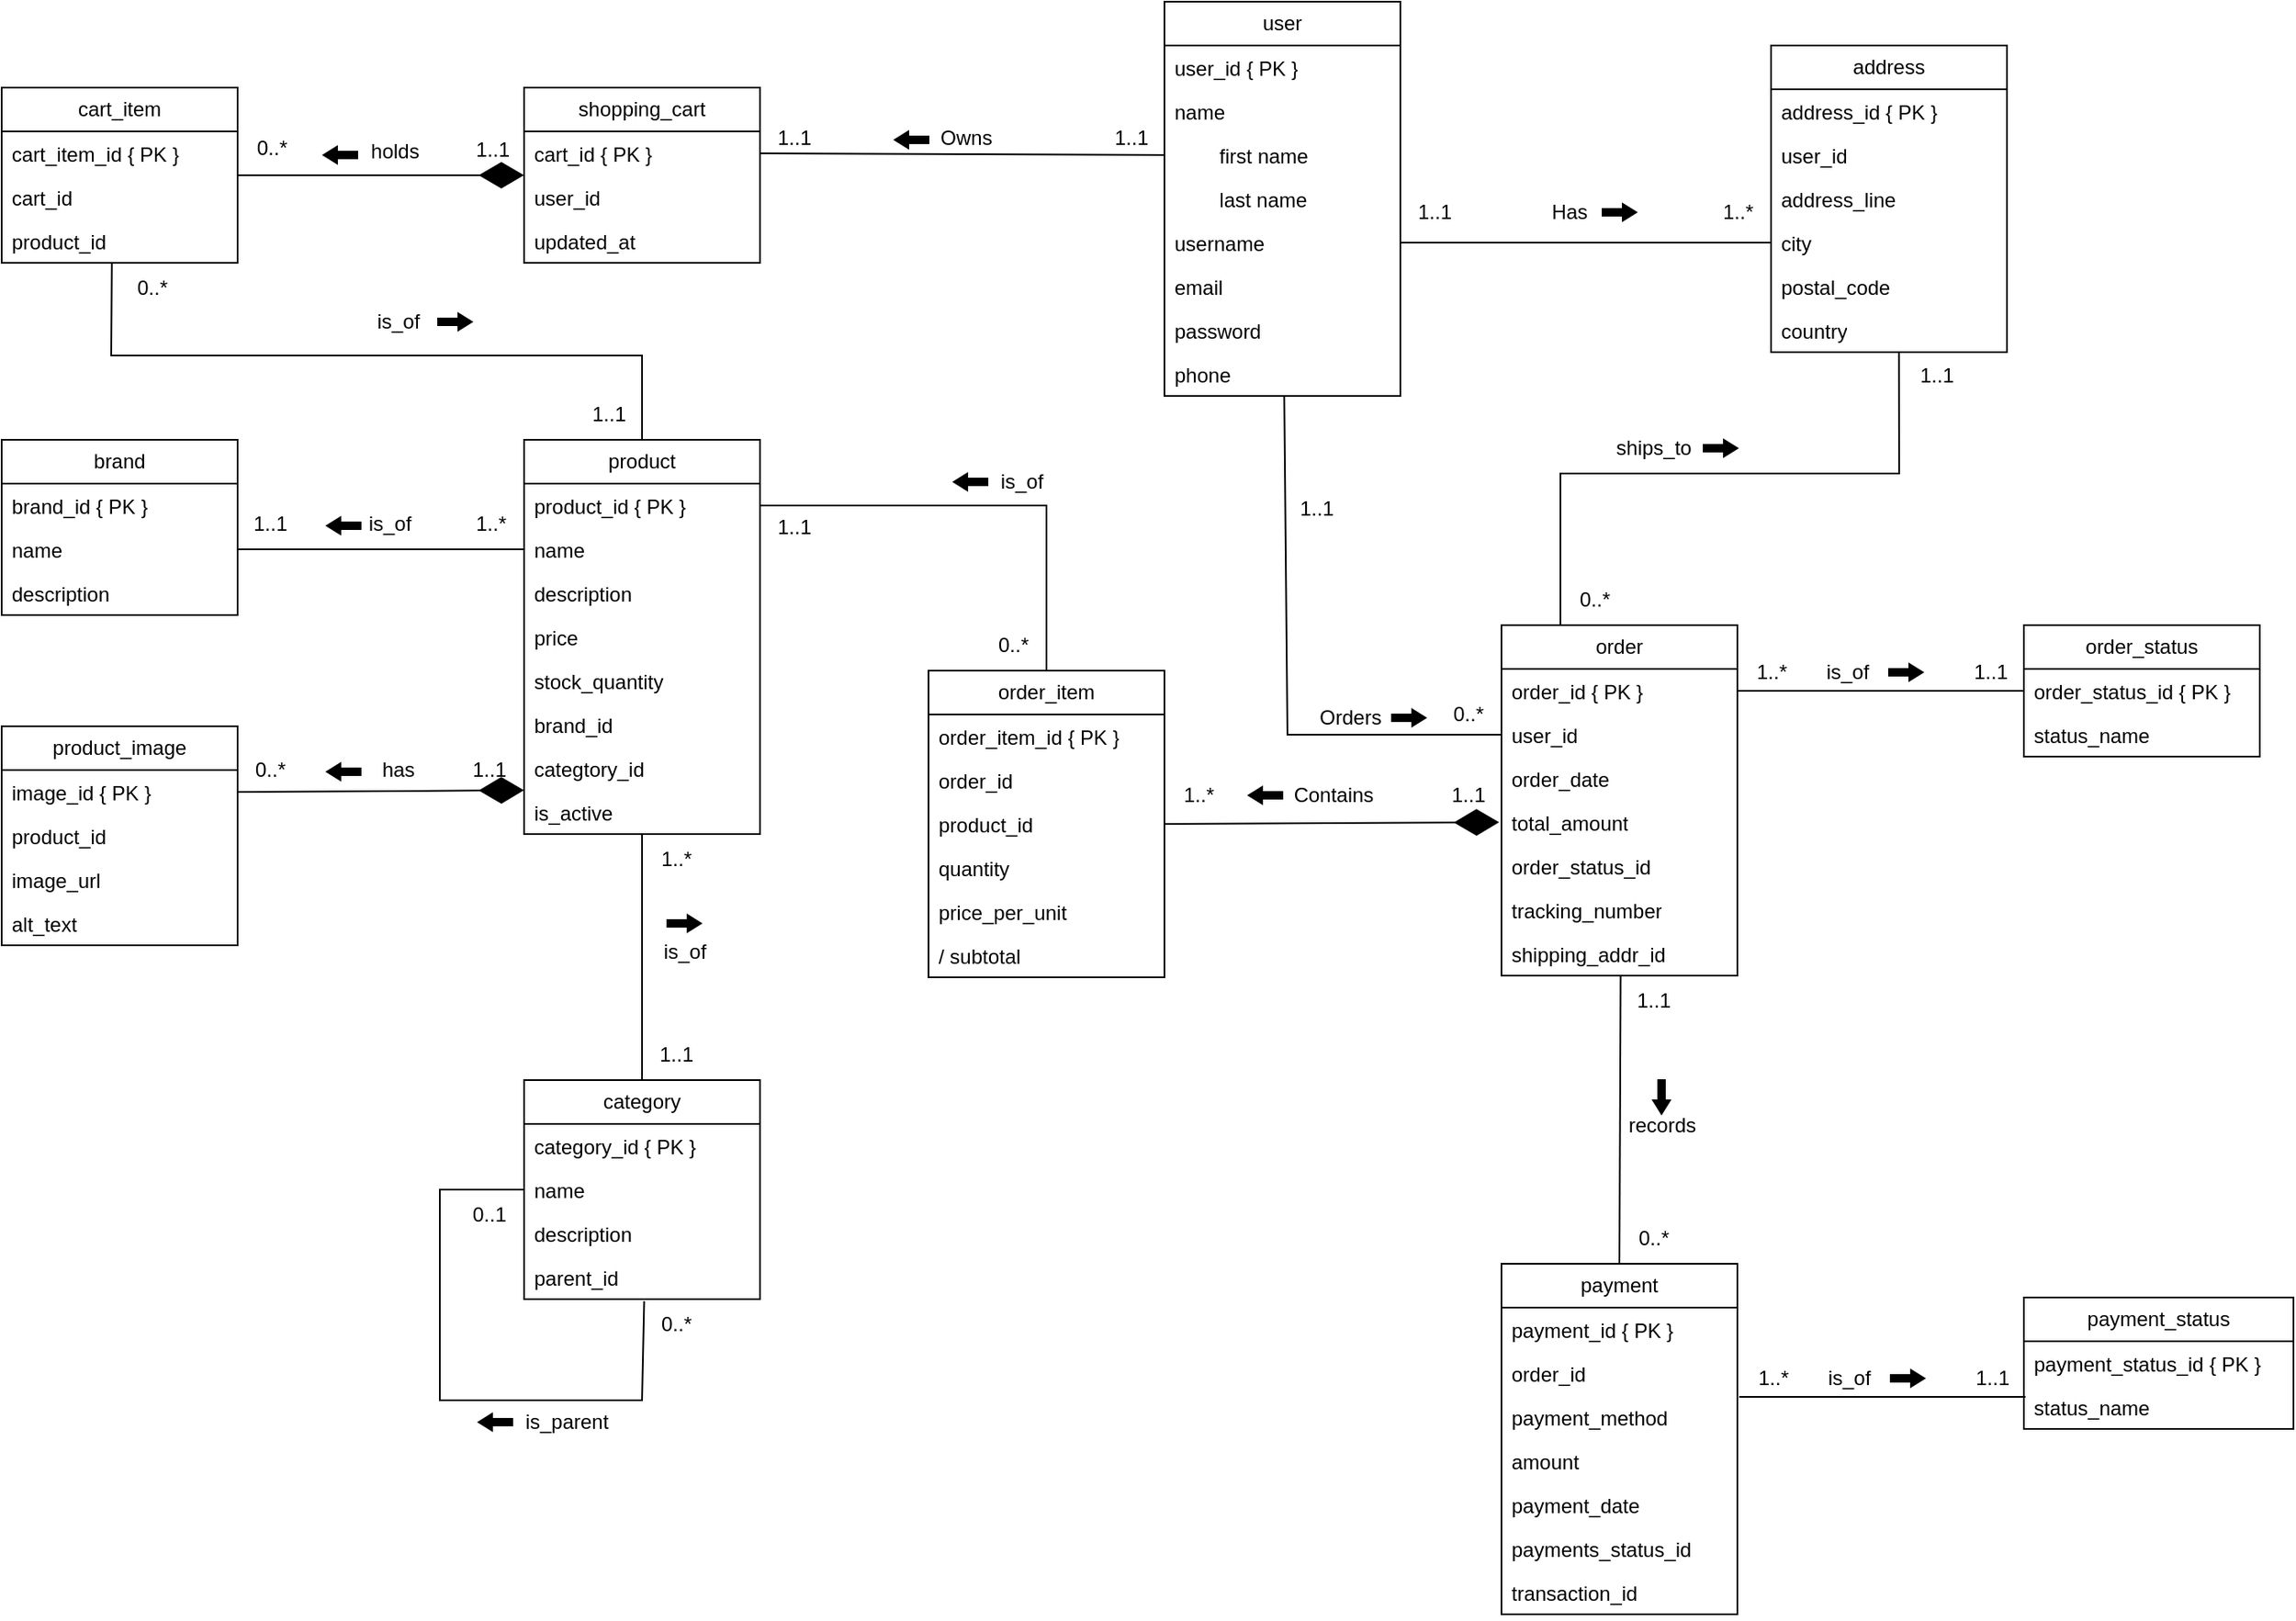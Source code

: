 <mxfile version="26.2.14">
  <diagram name="Page-1" id="95embAu65B8JQ14LLNW8">
    <mxGraphModel dx="2593" dy="1351" grid="1" gridSize="10" guides="1" tooltips="1" connect="1" arrows="1" fold="1" page="1" pageScale="1" pageWidth="827" pageHeight="1169" background="none" math="0" shadow="0">
      <root>
        <mxCell id="0" />
        <mxCell id="1" parent="0" />
        <mxCell id="lpnY_BUWa9tR8jS-6ncE-18" value="product" style="swimlane;fontStyle=0;childLayout=stackLayout;horizontal=1;startSize=26;fillColor=none;horizontalStack=0;resizeParent=1;resizeParentMax=0;resizeLast=0;collapsible=1;marginBottom=0;whiteSpace=wrap;html=1;" parent="1" vertex="1">
          <mxGeometry x="610" y="350" width="140" height="234" as="geometry" />
        </mxCell>
        <mxCell id="lpnY_BUWa9tR8jS-6ncE-19" value="product_id { PK }" style="text;strokeColor=none;fillColor=none;align=left;verticalAlign=top;spacingLeft=4;spacingRight=4;overflow=hidden;rotatable=0;points=[[0,0.5],[1,0.5]];portConstraint=eastwest;whiteSpace=wrap;html=1;" parent="lpnY_BUWa9tR8jS-6ncE-18" vertex="1">
          <mxGeometry y="26" width="140" height="26" as="geometry" />
        </mxCell>
        <mxCell id="lpnY_BUWa9tR8jS-6ncE-20" value="name" style="text;strokeColor=none;fillColor=none;align=left;verticalAlign=top;spacingLeft=4;spacingRight=4;overflow=hidden;rotatable=0;points=[[0,0.5],[1,0.5]];portConstraint=eastwest;whiteSpace=wrap;html=1;" parent="lpnY_BUWa9tR8jS-6ncE-18" vertex="1">
          <mxGeometry y="52" width="140" height="26" as="geometry" />
        </mxCell>
        <mxCell id="lpnY_BUWa9tR8jS-6ncE-21" value="description" style="text;strokeColor=none;fillColor=none;align=left;verticalAlign=top;spacingLeft=4;spacingRight=4;overflow=hidden;rotatable=0;points=[[0,0.5],[1,0.5]];portConstraint=eastwest;whiteSpace=wrap;html=1;" parent="lpnY_BUWa9tR8jS-6ncE-18" vertex="1">
          <mxGeometry y="78" width="140" height="26" as="geometry" />
        </mxCell>
        <mxCell id="lpnY_BUWa9tR8jS-6ncE-22" value="price" style="text;strokeColor=none;fillColor=none;align=left;verticalAlign=top;spacingLeft=4;spacingRight=4;overflow=hidden;rotatable=0;points=[[0,0.5],[1,0.5]];portConstraint=eastwest;whiteSpace=wrap;html=1;" parent="lpnY_BUWa9tR8jS-6ncE-18" vertex="1">
          <mxGeometry y="104" width="140" height="26" as="geometry" />
        </mxCell>
        <mxCell id="lpnY_BUWa9tR8jS-6ncE-23" value="stock_quantity" style="text;strokeColor=none;fillColor=none;align=left;verticalAlign=top;spacingLeft=4;spacingRight=4;overflow=hidden;rotatable=0;points=[[0,0.5],[1,0.5]];portConstraint=eastwest;whiteSpace=wrap;html=1;" parent="lpnY_BUWa9tR8jS-6ncE-18" vertex="1">
          <mxGeometry y="130" width="140" height="26" as="geometry" />
        </mxCell>
        <mxCell id="lpnY_BUWa9tR8jS-6ncE-24" value="brand_id" style="text;strokeColor=none;fillColor=none;align=left;verticalAlign=top;spacingLeft=4;spacingRight=4;overflow=hidden;rotatable=0;points=[[0,0.5],[1,0.5]];portConstraint=eastwest;whiteSpace=wrap;html=1;" parent="lpnY_BUWa9tR8jS-6ncE-18" vertex="1">
          <mxGeometry y="156" width="140" height="26" as="geometry" />
        </mxCell>
        <mxCell id="lpnY_BUWa9tR8jS-6ncE-25" value="categtory_id" style="text;strokeColor=none;fillColor=none;align=left;verticalAlign=top;spacingLeft=4;spacingRight=4;overflow=hidden;rotatable=0;points=[[0,0.5],[1,0.5]];portConstraint=eastwest;whiteSpace=wrap;html=1;" parent="lpnY_BUWa9tR8jS-6ncE-18" vertex="1">
          <mxGeometry y="182" width="140" height="26" as="geometry" />
        </mxCell>
        <mxCell id="lpnY_BUWa9tR8jS-6ncE-65" value="is_active" style="text;strokeColor=none;fillColor=none;align=left;verticalAlign=top;spacingLeft=4;spacingRight=4;overflow=hidden;rotatable=0;points=[[0,0.5],[1,0.5]];portConstraint=eastwest;whiteSpace=wrap;html=1;" parent="lpnY_BUWa9tR8jS-6ncE-18" vertex="1">
          <mxGeometry y="208" width="140" height="26" as="geometry" />
        </mxCell>
        <mxCell id="lpnY_BUWa9tR8jS-6ncE-26" value="category" style="swimlane;fontStyle=0;childLayout=stackLayout;horizontal=1;startSize=26;fillColor=none;horizontalStack=0;resizeParent=1;resizeParentMax=0;resizeLast=0;collapsible=1;marginBottom=0;whiteSpace=wrap;html=1;" parent="1" vertex="1">
          <mxGeometry x="610" y="730" width="140" height="130" as="geometry" />
        </mxCell>
        <mxCell id="lpnY_BUWa9tR8jS-6ncE-27" value="category_id { PK }" style="text;strokeColor=none;fillColor=none;align=left;verticalAlign=top;spacingLeft=4;spacingRight=4;overflow=hidden;rotatable=0;points=[[0,0.5],[1,0.5]];portConstraint=eastwest;whiteSpace=wrap;html=1;" parent="lpnY_BUWa9tR8jS-6ncE-26" vertex="1">
          <mxGeometry y="26" width="140" height="26" as="geometry" />
        </mxCell>
        <mxCell id="lpnY_BUWa9tR8jS-6ncE-28" value="name" style="text;strokeColor=none;fillColor=none;align=left;verticalAlign=top;spacingLeft=4;spacingRight=4;overflow=hidden;rotatable=0;points=[[0,0.5],[1,0.5]];portConstraint=eastwest;whiteSpace=wrap;html=1;" parent="lpnY_BUWa9tR8jS-6ncE-26" vertex="1">
          <mxGeometry y="52" width="140" height="26" as="geometry" />
        </mxCell>
        <mxCell id="lpnY_BUWa9tR8jS-6ncE-29" value="description" style="text;strokeColor=none;fillColor=none;align=left;verticalAlign=top;spacingLeft=4;spacingRight=4;overflow=hidden;rotatable=0;points=[[0,0.5],[1,0.5]];portConstraint=eastwest;whiteSpace=wrap;html=1;" parent="lpnY_BUWa9tR8jS-6ncE-26" vertex="1">
          <mxGeometry y="78" width="140" height="26" as="geometry" />
        </mxCell>
        <mxCell id="lpnY_BUWa9tR8jS-6ncE-85" value="parent_id" style="text;strokeColor=none;fillColor=none;align=left;verticalAlign=top;spacingLeft=4;spacingRight=4;overflow=hidden;rotatable=0;points=[[0,0.5],[1,0.5]];portConstraint=eastwest;whiteSpace=wrap;html=1;" parent="lpnY_BUWa9tR8jS-6ncE-26" vertex="1">
          <mxGeometry y="104" width="140" height="26" as="geometry" />
        </mxCell>
        <mxCell id="lpnY_BUWa9tR8jS-6ncE-157" value="" style="endArrow=none;html=1;rounded=0;exitX=0.509;exitY=1.046;exitDx=0;exitDy=0;exitPerimeter=0;entryX=0;entryY=0.5;entryDx=0;entryDy=0;" parent="lpnY_BUWa9tR8jS-6ncE-26" source="lpnY_BUWa9tR8jS-6ncE-85" target="lpnY_BUWa9tR8jS-6ncE-28" edge="1">
          <mxGeometry width="50" height="50" relative="1" as="geometry">
            <mxPoint x="70" y="150" as="sourcePoint" />
            <mxPoint x="50" y="210" as="targetPoint" />
            <Array as="points">
              <mxPoint x="70" y="190" />
              <mxPoint x="-50" y="190" />
              <mxPoint x="-50" y="65" />
            </Array>
          </mxGeometry>
        </mxCell>
        <mxCell id="lpnY_BUWa9tR8jS-6ncE-30" value="brand" style="swimlane;fontStyle=0;childLayout=stackLayout;horizontal=1;startSize=26;fillColor=none;horizontalStack=0;resizeParent=1;resizeParentMax=0;resizeLast=0;collapsible=1;marginBottom=0;whiteSpace=wrap;html=1;" parent="1" vertex="1">
          <mxGeometry x="300" y="350" width="140" height="104" as="geometry" />
        </mxCell>
        <mxCell id="lpnY_BUWa9tR8jS-6ncE-31" value="brand_id { PK }" style="text;strokeColor=none;fillColor=none;align=left;verticalAlign=top;spacingLeft=4;spacingRight=4;overflow=hidden;rotatable=0;points=[[0,0.5],[1,0.5]];portConstraint=eastwest;whiteSpace=wrap;html=1;" parent="lpnY_BUWa9tR8jS-6ncE-30" vertex="1">
          <mxGeometry y="26" width="140" height="26" as="geometry" />
        </mxCell>
        <mxCell id="lpnY_BUWa9tR8jS-6ncE-32" value="name" style="text;strokeColor=none;fillColor=none;align=left;verticalAlign=top;spacingLeft=4;spacingRight=4;overflow=hidden;rotatable=0;points=[[0,0.5],[1,0.5]];portConstraint=eastwest;whiteSpace=wrap;html=1;" parent="lpnY_BUWa9tR8jS-6ncE-30" vertex="1">
          <mxGeometry y="52" width="140" height="26" as="geometry" />
        </mxCell>
        <mxCell id="lpnY_BUWa9tR8jS-6ncE-33" value="description" style="text;strokeColor=none;fillColor=none;align=left;verticalAlign=top;spacingLeft=4;spacingRight=4;overflow=hidden;rotatable=0;points=[[0,0.5],[1,0.5]];portConstraint=eastwest;whiteSpace=wrap;html=1;" parent="lpnY_BUWa9tR8jS-6ncE-30" vertex="1">
          <mxGeometry y="78" width="140" height="26" as="geometry" />
        </mxCell>
        <mxCell id="lpnY_BUWa9tR8jS-6ncE-35" value="user" style="swimlane;fontStyle=0;childLayout=stackLayout;horizontal=1;startSize=26;fillColor=none;horizontalStack=0;resizeParent=1;resizeParentMax=0;resizeLast=0;collapsible=1;marginBottom=0;whiteSpace=wrap;html=1;" parent="1" vertex="1">
          <mxGeometry x="990" y="90" width="140" height="234" as="geometry" />
        </mxCell>
        <mxCell id="lpnY_BUWa9tR8jS-6ncE-36" value="user_id { PK }" style="text;strokeColor=none;fillColor=none;align=left;verticalAlign=top;spacingLeft=4;spacingRight=4;overflow=hidden;rotatable=0;points=[[0,0.5],[1,0.5]];portConstraint=eastwest;whiteSpace=wrap;html=1;" parent="lpnY_BUWa9tR8jS-6ncE-35" vertex="1">
          <mxGeometry y="26" width="140" height="26" as="geometry" />
        </mxCell>
        <mxCell id="lpnY_BUWa9tR8jS-6ncE-37" value="name" style="text;strokeColor=none;fillColor=none;align=left;verticalAlign=top;spacingLeft=4;spacingRight=4;overflow=hidden;rotatable=0;points=[[0,0.5],[1,0.5]];portConstraint=eastwest;whiteSpace=wrap;html=1;" parent="lpnY_BUWa9tR8jS-6ncE-35" vertex="1">
          <mxGeometry y="52" width="140" height="26" as="geometry" />
        </mxCell>
        <mxCell id="lpnY_BUWa9tR8jS-6ncE-38" value="&lt;span style=&quot;white-space: pre;&quot;&gt;&#x9;&lt;/span&gt;first name" style="text;strokeColor=none;fillColor=none;align=left;verticalAlign=top;spacingLeft=4;spacingRight=4;overflow=hidden;rotatable=0;points=[[0,0.5],[1,0.5]];portConstraint=eastwest;whiteSpace=wrap;html=1;" parent="lpnY_BUWa9tR8jS-6ncE-35" vertex="1">
          <mxGeometry y="78" width="140" height="26" as="geometry" />
        </mxCell>
        <mxCell id="lpnY_BUWa9tR8jS-6ncE-39" value="&lt;span style=&quot;white-space: pre;&quot;&gt;&#x9;&lt;/span&gt;last name" style="text;strokeColor=none;fillColor=none;align=left;verticalAlign=top;spacingLeft=4;spacingRight=4;overflow=hidden;rotatable=0;points=[[0,0.5],[1,0.5]];portConstraint=eastwest;whiteSpace=wrap;html=1;" parent="lpnY_BUWa9tR8jS-6ncE-35" vertex="1">
          <mxGeometry y="104" width="140" height="26" as="geometry" />
        </mxCell>
        <mxCell id="lpnY_BUWa9tR8jS-6ncE-40" value="username" style="text;strokeColor=none;fillColor=none;align=left;verticalAlign=top;spacingLeft=4;spacingRight=4;overflow=hidden;rotatable=0;points=[[0,0.5],[1,0.5]];portConstraint=eastwest;whiteSpace=wrap;html=1;" parent="lpnY_BUWa9tR8jS-6ncE-35" vertex="1">
          <mxGeometry y="130" width="140" height="26" as="geometry" />
        </mxCell>
        <mxCell id="lpnY_BUWa9tR8jS-6ncE-41" value="email" style="text;strokeColor=none;fillColor=none;align=left;verticalAlign=top;spacingLeft=4;spacingRight=4;overflow=hidden;rotatable=0;points=[[0,0.5],[1,0.5]];portConstraint=eastwest;whiteSpace=wrap;html=1;" parent="lpnY_BUWa9tR8jS-6ncE-35" vertex="1">
          <mxGeometry y="156" width="140" height="26" as="geometry" />
        </mxCell>
        <mxCell id="lpnY_BUWa9tR8jS-6ncE-42" value="password" style="text;strokeColor=none;fillColor=none;align=left;verticalAlign=top;spacingLeft=4;spacingRight=4;overflow=hidden;rotatable=0;points=[[0,0.5],[1,0.5]];portConstraint=eastwest;whiteSpace=wrap;html=1;" parent="lpnY_BUWa9tR8jS-6ncE-35" vertex="1">
          <mxGeometry y="182" width="140" height="26" as="geometry" />
        </mxCell>
        <mxCell id="lpnY_BUWa9tR8jS-6ncE-44" value="phone" style="text;strokeColor=none;fillColor=none;align=left;verticalAlign=top;spacingLeft=4;spacingRight=4;overflow=hidden;rotatable=0;points=[[0,0.5],[1,0.5]];portConstraint=eastwest;whiteSpace=wrap;html=1;" parent="lpnY_BUWa9tR8jS-6ncE-35" vertex="1">
          <mxGeometry y="208" width="140" height="26" as="geometry" />
        </mxCell>
        <mxCell id="lpnY_BUWa9tR8jS-6ncE-46" value="order" style="swimlane;fontStyle=0;childLayout=stackLayout;horizontal=1;startSize=26;fillColor=none;horizontalStack=0;resizeParent=1;resizeParentMax=0;resizeLast=0;collapsible=1;marginBottom=0;whiteSpace=wrap;html=1;" parent="1" vertex="1">
          <mxGeometry x="1190" y="460" width="140" height="208" as="geometry" />
        </mxCell>
        <mxCell id="lpnY_BUWa9tR8jS-6ncE-47" value="order_id { PK }" style="text;strokeColor=none;fillColor=none;align=left;verticalAlign=top;spacingLeft=4;spacingRight=4;overflow=hidden;rotatable=0;points=[[0,0.5],[1,0.5]];portConstraint=eastwest;whiteSpace=wrap;html=1;" parent="lpnY_BUWa9tR8jS-6ncE-46" vertex="1">
          <mxGeometry y="26" width="140" height="26" as="geometry" />
        </mxCell>
        <mxCell id="lpnY_BUWa9tR8jS-6ncE-48" value="user_id" style="text;strokeColor=none;fillColor=none;align=left;verticalAlign=top;spacingLeft=4;spacingRight=4;overflow=hidden;rotatable=0;points=[[0,0.5],[1,0.5]];portConstraint=eastwest;whiteSpace=wrap;html=1;" parent="lpnY_BUWa9tR8jS-6ncE-46" vertex="1">
          <mxGeometry y="52" width="140" height="26" as="geometry" />
        </mxCell>
        <mxCell id="lpnY_BUWa9tR8jS-6ncE-49" value="order_date" style="text;strokeColor=none;fillColor=none;align=left;verticalAlign=top;spacingLeft=4;spacingRight=4;overflow=hidden;rotatable=0;points=[[0,0.5],[1,0.5]];portConstraint=eastwest;whiteSpace=wrap;html=1;" parent="lpnY_BUWa9tR8jS-6ncE-46" vertex="1">
          <mxGeometry y="78" width="140" height="26" as="geometry" />
        </mxCell>
        <mxCell id="lpnY_BUWa9tR8jS-6ncE-50" value="total_amount" style="text;strokeColor=none;fillColor=none;align=left;verticalAlign=top;spacingLeft=4;spacingRight=4;overflow=hidden;rotatable=0;points=[[0,0.5],[1,0.5]];portConstraint=eastwest;whiteSpace=wrap;html=1;" parent="lpnY_BUWa9tR8jS-6ncE-46" vertex="1">
          <mxGeometry y="104" width="140" height="26" as="geometry" />
        </mxCell>
        <mxCell id="lpnY_BUWa9tR8jS-6ncE-51" value="order_status_id" style="text;strokeColor=none;fillColor=none;align=left;verticalAlign=top;spacingLeft=4;spacingRight=4;overflow=hidden;rotatable=0;points=[[0,0.5],[1,0.5]];portConstraint=eastwest;whiteSpace=wrap;html=1;" parent="lpnY_BUWa9tR8jS-6ncE-46" vertex="1">
          <mxGeometry y="130" width="140" height="26" as="geometry" />
        </mxCell>
        <mxCell id="lpnY_BUWa9tR8jS-6ncE-71" value="tracking_number" style="text;strokeColor=none;fillColor=none;align=left;verticalAlign=top;spacingLeft=4;spacingRight=4;overflow=hidden;rotatable=0;points=[[0,0.5],[1,0.5]];portConstraint=eastwest;whiteSpace=wrap;html=1;" parent="lpnY_BUWa9tR8jS-6ncE-46" vertex="1">
          <mxGeometry y="156" width="140" height="26" as="geometry" />
        </mxCell>
        <mxCell id="lpnY_BUWa9tR8jS-6ncE-179" value="shipping_addr_id" style="text;strokeColor=none;fillColor=none;align=left;verticalAlign=top;spacingLeft=4;spacingRight=4;overflow=hidden;rotatable=0;points=[[0,0.5],[1,0.5]];portConstraint=eastwest;whiteSpace=wrap;html=1;" parent="lpnY_BUWa9tR8jS-6ncE-46" vertex="1">
          <mxGeometry y="182" width="140" height="26" as="geometry" />
        </mxCell>
        <mxCell id="lpnY_BUWa9tR8jS-6ncE-52" value="order_item" style="swimlane;fontStyle=0;childLayout=stackLayout;horizontal=1;startSize=26;fillColor=none;horizontalStack=0;resizeParent=1;resizeParentMax=0;resizeLast=0;collapsible=1;marginBottom=0;whiteSpace=wrap;html=1;" parent="1" vertex="1">
          <mxGeometry x="850" y="487" width="140" height="182" as="geometry" />
        </mxCell>
        <mxCell id="lpnY_BUWa9tR8jS-6ncE-53" value="order_item_id { PK }" style="text;strokeColor=none;fillColor=none;align=left;verticalAlign=top;spacingLeft=4;spacingRight=4;overflow=hidden;rotatable=0;points=[[0,0.5],[1,0.5]];portConstraint=eastwest;whiteSpace=wrap;html=1;" parent="lpnY_BUWa9tR8jS-6ncE-52" vertex="1">
          <mxGeometry y="26" width="140" height="26" as="geometry" />
        </mxCell>
        <mxCell id="lpnY_BUWa9tR8jS-6ncE-54" value="order_id" style="text;strokeColor=none;fillColor=none;align=left;verticalAlign=top;spacingLeft=4;spacingRight=4;overflow=hidden;rotatable=0;points=[[0,0.5],[1,0.5]];portConstraint=eastwest;whiteSpace=wrap;html=1;" parent="lpnY_BUWa9tR8jS-6ncE-52" vertex="1">
          <mxGeometry y="52" width="140" height="26" as="geometry" />
        </mxCell>
        <mxCell id="lpnY_BUWa9tR8jS-6ncE-55" value="product_id" style="text;strokeColor=none;fillColor=none;align=left;verticalAlign=top;spacingLeft=4;spacingRight=4;overflow=hidden;rotatable=0;points=[[0,0.5],[1,0.5]];portConstraint=eastwest;whiteSpace=wrap;html=1;" parent="lpnY_BUWa9tR8jS-6ncE-52" vertex="1">
          <mxGeometry y="78" width="140" height="26" as="geometry" />
        </mxCell>
        <mxCell id="lpnY_BUWa9tR8jS-6ncE-56" value="quantity" style="text;strokeColor=none;fillColor=none;align=left;verticalAlign=top;spacingLeft=4;spacingRight=4;overflow=hidden;rotatable=0;points=[[0,0.5],[1,0.5]];portConstraint=eastwest;whiteSpace=wrap;html=1;" parent="lpnY_BUWa9tR8jS-6ncE-52" vertex="1">
          <mxGeometry y="104" width="140" height="26" as="geometry" />
        </mxCell>
        <mxCell id="lpnY_BUWa9tR8jS-6ncE-57" value="price_per_unit" style="text;strokeColor=none;fillColor=none;align=left;verticalAlign=top;spacingLeft=4;spacingRight=4;overflow=hidden;rotatable=0;points=[[0,0.5],[1,0.5]];portConstraint=eastwest;whiteSpace=wrap;html=1;" parent="lpnY_BUWa9tR8jS-6ncE-52" vertex="1">
          <mxGeometry y="130" width="140" height="26" as="geometry" />
        </mxCell>
        <mxCell id="lpnY_BUWa9tR8jS-6ncE-72" value="/ subtotal" style="text;strokeColor=none;fillColor=none;align=left;verticalAlign=top;spacingLeft=4;spacingRight=4;overflow=hidden;rotatable=0;points=[[0,0.5],[1,0.5]];portConstraint=eastwest;whiteSpace=wrap;html=1;" parent="lpnY_BUWa9tR8jS-6ncE-52" vertex="1">
          <mxGeometry y="156" width="140" height="26" as="geometry" />
        </mxCell>
        <mxCell id="lpnY_BUWa9tR8jS-6ncE-58" value="payment" style="swimlane;fontStyle=0;childLayout=stackLayout;horizontal=1;startSize=26;fillColor=none;horizontalStack=0;resizeParent=1;resizeParentMax=0;resizeLast=0;collapsible=1;marginBottom=0;whiteSpace=wrap;html=1;" parent="1" vertex="1">
          <mxGeometry x="1190" y="839" width="140" height="208" as="geometry" />
        </mxCell>
        <mxCell id="lpnY_BUWa9tR8jS-6ncE-59" value="payment_id { PK }" style="text;strokeColor=none;fillColor=none;align=left;verticalAlign=top;spacingLeft=4;spacingRight=4;overflow=hidden;rotatable=0;points=[[0,0.5],[1,0.5]];portConstraint=eastwest;whiteSpace=wrap;html=1;" parent="lpnY_BUWa9tR8jS-6ncE-58" vertex="1">
          <mxGeometry y="26" width="140" height="26" as="geometry" />
        </mxCell>
        <mxCell id="lpnY_BUWa9tR8jS-6ncE-60" value="order_id" style="text;strokeColor=none;fillColor=none;align=left;verticalAlign=top;spacingLeft=4;spacingRight=4;overflow=hidden;rotatable=0;points=[[0,0.5],[1,0.5]];portConstraint=eastwest;whiteSpace=wrap;html=1;" parent="lpnY_BUWa9tR8jS-6ncE-58" vertex="1">
          <mxGeometry y="52" width="140" height="26" as="geometry" />
        </mxCell>
        <mxCell id="lpnY_BUWa9tR8jS-6ncE-61" value="payment_method" style="text;strokeColor=none;fillColor=none;align=left;verticalAlign=top;spacingLeft=4;spacingRight=4;overflow=hidden;rotatable=0;points=[[0,0.5],[1,0.5]];portConstraint=eastwest;whiteSpace=wrap;html=1;" parent="lpnY_BUWa9tR8jS-6ncE-58" vertex="1">
          <mxGeometry y="78" width="140" height="26" as="geometry" />
        </mxCell>
        <mxCell id="lpnY_BUWa9tR8jS-6ncE-62" value="amount" style="text;strokeColor=none;fillColor=none;align=left;verticalAlign=top;spacingLeft=4;spacingRight=4;overflow=hidden;rotatable=0;points=[[0,0.5],[1,0.5]];portConstraint=eastwest;whiteSpace=wrap;html=1;" parent="lpnY_BUWa9tR8jS-6ncE-58" vertex="1">
          <mxGeometry y="104" width="140" height="26" as="geometry" />
        </mxCell>
        <mxCell id="lpnY_BUWa9tR8jS-6ncE-63" value="payment_date" style="text;strokeColor=none;fillColor=none;align=left;verticalAlign=top;spacingLeft=4;spacingRight=4;overflow=hidden;rotatable=0;points=[[0,0.5],[1,0.5]];portConstraint=eastwest;whiteSpace=wrap;html=1;" parent="lpnY_BUWa9tR8jS-6ncE-58" vertex="1">
          <mxGeometry y="130" width="140" height="26" as="geometry" />
        </mxCell>
        <mxCell id="lpnY_BUWa9tR8jS-6ncE-64" value="payments_status_id" style="text;strokeColor=none;fillColor=none;align=left;verticalAlign=top;spacingLeft=4;spacingRight=4;overflow=hidden;rotatable=0;points=[[0,0.5],[1,0.5]];portConstraint=eastwest;whiteSpace=wrap;html=1;" parent="lpnY_BUWa9tR8jS-6ncE-58" vertex="1">
          <mxGeometry y="156" width="140" height="26" as="geometry" />
        </mxCell>
        <mxCell id="lpnY_BUWa9tR8jS-6ncE-73" value="transaction_id" style="text;strokeColor=none;fillColor=none;align=left;verticalAlign=top;spacingLeft=4;spacingRight=4;overflow=hidden;rotatable=0;points=[[0,0.5],[1,0.5]];portConstraint=eastwest;whiteSpace=wrap;html=1;" parent="lpnY_BUWa9tR8jS-6ncE-58" vertex="1">
          <mxGeometry y="182" width="140" height="26" as="geometry" />
        </mxCell>
        <mxCell id="lpnY_BUWa9tR8jS-6ncE-67" value="address" style="swimlane;fontStyle=0;childLayout=stackLayout;horizontal=1;startSize=26;fillColor=none;horizontalStack=0;resizeParent=1;resizeParentMax=0;resizeLast=0;collapsible=1;marginBottom=0;whiteSpace=wrap;html=1;" parent="1" vertex="1">
          <mxGeometry x="1350" y="116" width="140" height="182" as="geometry" />
        </mxCell>
        <mxCell id="lpnY_BUWa9tR8jS-6ncE-68" value="address_id { PK }" style="text;strokeColor=none;fillColor=none;align=left;verticalAlign=top;spacingLeft=4;spacingRight=4;overflow=hidden;rotatable=0;points=[[0,0.5],[1,0.5]];portConstraint=eastwest;whiteSpace=wrap;html=1;" parent="lpnY_BUWa9tR8jS-6ncE-67" vertex="1">
          <mxGeometry y="26" width="140" height="26" as="geometry" />
        </mxCell>
        <mxCell id="lpnY_BUWa9tR8jS-6ncE-70" value="user_id" style="text;strokeColor=none;fillColor=none;align=left;verticalAlign=top;spacingLeft=4;spacingRight=4;overflow=hidden;rotatable=0;points=[[0,0.5],[1,0.5]];portConstraint=eastwest;whiteSpace=wrap;html=1;" parent="lpnY_BUWa9tR8jS-6ncE-67" vertex="1">
          <mxGeometry y="52" width="140" height="26" as="geometry" />
        </mxCell>
        <mxCell id="qh5gYaBY5jDXfCbBUvYk-9" value="address_line" style="text;strokeColor=none;fillColor=none;align=left;verticalAlign=top;spacingLeft=4;spacingRight=4;overflow=hidden;rotatable=0;points=[[0,0.5],[1,0.5]];portConstraint=eastwest;whiteSpace=wrap;html=1;" parent="lpnY_BUWa9tR8jS-6ncE-67" vertex="1">
          <mxGeometry y="78" width="140" height="26" as="geometry" />
        </mxCell>
        <mxCell id="lpnY_BUWa9tR8jS-6ncE-75" value="city" style="text;strokeColor=none;fillColor=none;align=left;verticalAlign=top;spacingLeft=4;spacingRight=4;overflow=hidden;rotatable=0;points=[[0,0.5],[1,0.5]];portConstraint=eastwest;whiteSpace=wrap;html=1;" parent="lpnY_BUWa9tR8jS-6ncE-67" vertex="1">
          <mxGeometry y="104" width="140" height="26" as="geometry" />
        </mxCell>
        <mxCell id="lpnY_BUWa9tR8jS-6ncE-76" value="postal_code" style="text;strokeColor=none;fillColor=none;align=left;verticalAlign=top;spacingLeft=4;spacingRight=4;overflow=hidden;rotatable=0;points=[[0,0.5],[1,0.5]];portConstraint=eastwest;whiteSpace=wrap;html=1;" parent="lpnY_BUWa9tR8jS-6ncE-67" vertex="1">
          <mxGeometry y="130" width="140" height="26" as="geometry" />
        </mxCell>
        <mxCell id="lpnY_BUWa9tR8jS-6ncE-77" value="country" style="text;strokeColor=none;fillColor=none;align=left;verticalAlign=top;spacingLeft=4;spacingRight=4;overflow=hidden;rotatable=0;points=[[0,0.5],[1,0.5]];portConstraint=eastwest;whiteSpace=wrap;html=1;" parent="lpnY_BUWa9tR8jS-6ncE-67" vertex="1">
          <mxGeometry y="156" width="140" height="26" as="geometry" />
        </mxCell>
        <mxCell id="lpnY_BUWa9tR8jS-6ncE-79" value="product_image" style="swimlane;fontStyle=0;childLayout=stackLayout;horizontal=1;startSize=26;fillColor=none;horizontalStack=0;resizeParent=1;resizeParentMax=0;resizeLast=0;collapsible=1;marginBottom=0;whiteSpace=wrap;html=1;" parent="1" vertex="1">
          <mxGeometry x="300" y="520" width="140" height="130" as="geometry" />
        </mxCell>
        <mxCell id="lpnY_BUWa9tR8jS-6ncE-80" value="image_id { PK }" style="text;strokeColor=none;fillColor=none;align=left;verticalAlign=top;spacingLeft=4;spacingRight=4;overflow=hidden;rotatable=0;points=[[0,0.5],[1,0.5]];portConstraint=eastwest;whiteSpace=wrap;html=1;" parent="lpnY_BUWa9tR8jS-6ncE-79" vertex="1">
          <mxGeometry y="26" width="140" height="26" as="geometry" />
        </mxCell>
        <mxCell id="lpnY_BUWa9tR8jS-6ncE-81" value="product_id" style="text;strokeColor=none;fillColor=none;align=left;verticalAlign=top;spacingLeft=4;spacingRight=4;overflow=hidden;rotatable=0;points=[[0,0.5],[1,0.5]];portConstraint=eastwest;whiteSpace=wrap;html=1;" parent="lpnY_BUWa9tR8jS-6ncE-79" vertex="1">
          <mxGeometry y="52" width="140" height="26" as="geometry" />
        </mxCell>
        <mxCell id="lpnY_BUWa9tR8jS-6ncE-82" value="image_url" style="text;strokeColor=none;fillColor=none;align=left;verticalAlign=top;spacingLeft=4;spacingRight=4;overflow=hidden;rotatable=0;points=[[0,0.5],[1,0.5]];portConstraint=eastwest;whiteSpace=wrap;html=1;" parent="lpnY_BUWa9tR8jS-6ncE-79" vertex="1">
          <mxGeometry y="78" width="140" height="26" as="geometry" />
        </mxCell>
        <mxCell id="lpnY_BUWa9tR8jS-6ncE-83" value="alt_text" style="text;strokeColor=none;fillColor=none;align=left;verticalAlign=top;spacingLeft=4;spacingRight=4;overflow=hidden;rotatable=0;points=[[0,0.5],[1,0.5]];portConstraint=eastwest;whiteSpace=wrap;html=1;" parent="lpnY_BUWa9tR8jS-6ncE-79" vertex="1">
          <mxGeometry y="104" width="140" height="26" as="geometry" />
        </mxCell>
        <mxCell id="lpnY_BUWa9tR8jS-6ncE-86" value="order_status" style="swimlane;fontStyle=0;childLayout=stackLayout;horizontal=1;startSize=26;fillColor=none;horizontalStack=0;resizeParent=1;resizeParentMax=0;resizeLast=0;collapsible=1;marginBottom=0;whiteSpace=wrap;html=1;" parent="1" vertex="1">
          <mxGeometry x="1500" y="460" width="140" height="78" as="geometry" />
        </mxCell>
        <mxCell id="lpnY_BUWa9tR8jS-6ncE-87" value="order_status_id { PK }" style="text;strokeColor=none;fillColor=none;align=left;verticalAlign=top;spacingLeft=4;spacingRight=4;overflow=hidden;rotatable=0;points=[[0,0.5],[1,0.5]];portConstraint=eastwest;whiteSpace=wrap;html=1;" parent="lpnY_BUWa9tR8jS-6ncE-86" vertex="1">
          <mxGeometry y="26" width="140" height="26" as="geometry" />
        </mxCell>
        <mxCell id="lpnY_BUWa9tR8jS-6ncE-88" value="status_name" style="text;strokeColor=none;fillColor=none;align=left;verticalAlign=top;spacingLeft=4;spacingRight=4;overflow=hidden;rotatable=0;points=[[0,0.5],[1,0.5]];portConstraint=eastwest;whiteSpace=wrap;html=1;" parent="lpnY_BUWa9tR8jS-6ncE-86" vertex="1">
          <mxGeometry y="52" width="140" height="26" as="geometry" />
        </mxCell>
        <mxCell id="lpnY_BUWa9tR8jS-6ncE-90" value="payment_status" style="swimlane;fontStyle=0;childLayout=stackLayout;horizontal=1;startSize=26;fillColor=none;horizontalStack=0;resizeParent=1;resizeParentMax=0;resizeLast=0;collapsible=1;marginBottom=0;whiteSpace=wrap;html=1;" parent="1" vertex="1">
          <mxGeometry x="1500" y="859" width="160" height="78" as="geometry" />
        </mxCell>
        <mxCell id="lpnY_BUWa9tR8jS-6ncE-91" value="payment_status_id { PK }" style="text;strokeColor=none;fillColor=none;align=left;verticalAlign=top;spacingLeft=4;spacingRight=4;overflow=hidden;rotatable=0;points=[[0,0.5],[1,0.5]];portConstraint=eastwest;whiteSpace=wrap;html=1;" parent="lpnY_BUWa9tR8jS-6ncE-90" vertex="1">
          <mxGeometry y="26" width="160" height="26" as="geometry" />
        </mxCell>
        <mxCell id="lpnY_BUWa9tR8jS-6ncE-92" value="status_name" style="text;strokeColor=none;fillColor=none;align=left;verticalAlign=top;spacingLeft=4;spacingRight=4;overflow=hidden;rotatable=0;points=[[0,0.5],[1,0.5]];portConstraint=eastwest;whiteSpace=wrap;html=1;" parent="lpnY_BUWa9tR8jS-6ncE-90" vertex="1">
          <mxGeometry y="52" width="160" height="26" as="geometry" />
        </mxCell>
        <mxCell id="lpnY_BUWa9tR8jS-6ncE-93" value="shopping_cart" style="swimlane;fontStyle=0;childLayout=stackLayout;horizontal=1;startSize=26;fillColor=none;horizontalStack=0;resizeParent=1;resizeParentMax=0;resizeLast=0;collapsible=1;marginBottom=0;whiteSpace=wrap;html=1;" parent="1" vertex="1">
          <mxGeometry x="610" y="141" width="140" height="104" as="geometry" />
        </mxCell>
        <mxCell id="lpnY_BUWa9tR8jS-6ncE-94" value="cart_id { PK }" style="text;strokeColor=none;fillColor=none;align=left;verticalAlign=top;spacingLeft=4;spacingRight=4;overflow=hidden;rotatable=0;points=[[0,0.5],[1,0.5]];portConstraint=eastwest;whiteSpace=wrap;html=1;" parent="lpnY_BUWa9tR8jS-6ncE-93" vertex="1">
          <mxGeometry y="26" width="140" height="26" as="geometry" />
        </mxCell>
        <mxCell id="lpnY_BUWa9tR8jS-6ncE-95" value="user_id" style="text;strokeColor=none;fillColor=none;align=left;verticalAlign=top;spacingLeft=4;spacingRight=4;overflow=hidden;rotatable=0;points=[[0,0.5],[1,0.5]];portConstraint=eastwest;whiteSpace=wrap;html=1;" parent="lpnY_BUWa9tR8jS-6ncE-93" vertex="1">
          <mxGeometry y="52" width="140" height="26" as="geometry" />
        </mxCell>
        <mxCell id="lpnY_BUWa9tR8jS-6ncE-96" value="updated_at" style="text;strokeColor=none;fillColor=none;align=left;verticalAlign=top;spacingLeft=4;spacingRight=4;overflow=hidden;rotatable=0;points=[[0,0.5],[1,0.5]];portConstraint=eastwest;whiteSpace=wrap;html=1;" parent="lpnY_BUWa9tR8jS-6ncE-93" vertex="1">
          <mxGeometry y="78" width="140" height="26" as="geometry" />
        </mxCell>
        <mxCell id="lpnY_BUWa9tR8jS-6ncE-98" value="cart_item" style="swimlane;fontStyle=0;childLayout=stackLayout;horizontal=1;startSize=26;fillColor=none;horizontalStack=0;resizeParent=1;resizeParentMax=0;resizeLast=0;collapsible=1;marginBottom=0;whiteSpace=wrap;html=1;" parent="1" vertex="1">
          <mxGeometry x="300" y="141" width="140" height="104" as="geometry" />
        </mxCell>
        <mxCell id="lpnY_BUWa9tR8jS-6ncE-99" value="cart_item_id { PK }" style="text;strokeColor=none;fillColor=none;align=left;verticalAlign=top;spacingLeft=4;spacingRight=4;overflow=hidden;rotatable=0;points=[[0,0.5],[1,0.5]];portConstraint=eastwest;whiteSpace=wrap;html=1;" parent="lpnY_BUWa9tR8jS-6ncE-98" vertex="1">
          <mxGeometry y="26" width="140" height="26" as="geometry" />
        </mxCell>
        <mxCell id="lpnY_BUWa9tR8jS-6ncE-100" value="cart_id" style="text;strokeColor=none;fillColor=none;align=left;verticalAlign=top;spacingLeft=4;spacingRight=4;overflow=hidden;rotatable=0;points=[[0,0.5],[1,0.5]];portConstraint=eastwest;whiteSpace=wrap;html=1;" parent="lpnY_BUWa9tR8jS-6ncE-98" vertex="1">
          <mxGeometry y="52" width="140" height="26" as="geometry" />
        </mxCell>
        <mxCell id="lpnY_BUWa9tR8jS-6ncE-101" value="product_id" style="text;strokeColor=none;fillColor=none;align=left;verticalAlign=top;spacingLeft=4;spacingRight=4;overflow=hidden;rotatable=0;points=[[0,0.5],[1,0.5]];portConstraint=eastwest;whiteSpace=wrap;html=1;" parent="lpnY_BUWa9tR8jS-6ncE-98" vertex="1">
          <mxGeometry y="78" width="140" height="26" as="geometry" />
        </mxCell>
        <mxCell id="lpnY_BUWa9tR8jS-6ncE-105" value="Has" style="text;html=1;align=center;verticalAlign=middle;resizable=0;points=[];autosize=1;strokeColor=none;fillColor=none;" parent="1" vertex="1">
          <mxGeometry x="1210" y="200" width="40" height="30" as="geometry" />
        </mxCell>
        <mxCell id="lpnY_BUWa9tR8jS-6ncE-106" value="" style="endArrow=none;html=1;rounded=0;exitX=0;exitY=0.5;exitDx=0;exitDy=0;entryX=1;entryY=0.5;entryDx=0;entryDy=0;" parent="1" target="lpnY_BUWa9tR8jS-6ncE-40" edge="1">
          <mxGeometry width="50" height="50" relative="1" as="geometry">
            <mxPoint x="1350" y="233" as="sourcePoint" />
            <mxPoint x="1010" y="310" as="targetPoint" />
          </mxGeometry>
        </mxCell>
        <mxCell id="lpnY_BUWa9tR8jS-6ncE-109" value="" style="shape=singleArrow;whiteSpace=wrap;html=1;arrowWidth=0.4;arrowSize=0.4;rotation=0;fillColor=light-dark(#000000,#000000);strokeColor=light-dark(#000000,#000000);fillStyle=solid;" parent="1" vertex="1">
          <mxGeometry x="1250" y="210" width="20" height="10" as="geometry" />
        </mxCell>
        <mxCell id="lpnY_BUWa9tR8jS-6ncE-114" value="1..*" style="text;html=1;align=center;verticalAlign=middle;resizable=0;points=[];autosize=1;strokeColor=none;fillColor=none;" parent="1" vertex="1">
          <mxGeometry x="1310" y="200" width="40" height="30" as="geometry" />
        </mxCell>
        <mxCell id="lpnY_BUWa9tR8jS-6ncE-115" value="1..1" style="text;html=1;align=center;verticalAlign=middle;resizable=0;points=[];autosize=1;strokeColor=none;fillColor=none;" parent="1" vertex="1">
          <mxGeometry x="1130" y="200" width="40" height="30" as="geometry" />
        </mxCell>
        <mxCell id="lpnY_BUWa9tR8jS-6ncE-116" value="" style="endArrow=none;html=1;rounded=0;exitX=0;exitY=0.5;exitDx=0;exitDy=0;" parent="1" source="lpnY_BUWa9tR8jS-6ncE-48" target="lpnY_BUWa9tR8jS-6ncE-35" edge="1">
          <mxGeometry width="50" height="50" relative="1" as="geometry">
            <mxPoint x="940" y="410" as="sourcePoint" />
            <mxPoint x="1062.8" y="350.988" as="targetPoint" />
            <Array as="points">
              <mxPoint x="1063" y="525" />
            </Array>
          </mxGeometry>
        </mxCell>
        <mxCell id="lpnY_BUWa9tR8jS-6ncE-117" value="" style="shape=singleArrow;whiteSpace=wrap;html=1;arrowWidth=0.4;arrowSize=0.4;rotation=0;fillColor=light-dark(#000000,#000000);strokeColor=light-dark(#000000,#000000);fillStyle=solid;" parent="1" vertex="1">
          <mxGeometry x="1125" y="510" width="20" height="10" as="geometry" />
        </mxCell>
        <mxCell id="lpnY_BUWa9tR8jS-6ncE-118" value="Orders" style="text;html=1;align=center;verticalAlign=middle;resizable=0;points=[];autosize=1;strokeColor=none;fillColor=none;" parent="1" vertex="1">
          <mxGeometry x="1070" y="500" width="60" height="30" as="geometry" />
        </mxCell>
        <mxCell id="lpnY_BUWa9tR8jS-6ncE-119" value="0..*" style="text;html=1;align=center;verticalAlign=middle;resizable=0;points=[];autosize=1;strokeColor=none;fillColor=none;" parent="1" vertex="1">
          <mxGeometry x="1150" y="498" width="40" height="30" as="geometry" />
        </mxCell>
        <mxCell id="lpnY_BUWa9tR8jS-6ncE-120" value="1..1" style="text;html=1;align=center;verticalAlign=middle;resizable=0;points=[];autosize=1;strokeColor=none;fillColor=none;" parent="1" vertex="1">
          <mxGeometry x="1060" y="376" width="40" height="30" as="geometry" />
        </mxCell>
        <mxCell id="lpnY_BUWa9tR8jS-6ncE-122" value="" style="shape=singleArrow;whiteSpace=wrap;html=1;arrowWidth=0.4;arrowSize=0.4;rotation=-180;fillColor=light-dark(#000000,#000000);strokeColor=light-dark(#000000,#000000);fillStyle=solid;" parent="1" vertex="1">
          <mxGeometry x="1040" y="556" width="20" height="10" as="geometry" />
        </mxCell>
        <mxCell id="lpnY_BUWa9tR8jS-6ncE-123" value="Contains" style="text;html=1;align=center;verticalAlign=middle;resizable=0;points=[];autosize=1;strokeColor=none;fillColor=none;" parent="1" vertex="1">
          <mxGeometry x="1055" y="546" width="70" height="30" as="geometry" />
        </mxCell>
        <mxCell id="lpnY_BUWa9tR8jS-6ncE-124" value="1..*" style="text;html=1;align=center;verticalAlign=middle;resizable=0;points=[];autosize=1;strokeColor=none;fillColor=none;" parent="1" vertex="1">
          <mxGeometry x="990" y="546" width="40" height="30" as="geometry" />
        </mxCell>
        <mxCell id="lpnY_BUWa9tR8jS-6ncE-125" value="1..1" style="text;html=1;align=center;verticalAlign=middle;resizable=0;points=[];autosize=1;strokeColor=none;fillColor=none;" parent="1" vertex="1">
          <mxGeometry x="1150" y="546" width="40" height="30" as="geometry" />
        </mxCell>
        <mxCell id="lpnY_BUWa9tR8jS-6ncE-126" value="" style="endArrow=none;html=1;rounded=0;entryX=1;entryY=0.5;entryDx=0;entryDy=0;exitX=0;exitY=0.5;exitDx=0;exitDy=0;" parent="1" source="lpnY_BUWa9tR8jS-6ncE-87" target="lpnY_BUWa9tR8jS-6ncE-47" edge="1">
          <mxGeometry width="50" height="50" relative="1" as="geometry">
            <mxPoint x="1200" y="587" as="sourcePoint" />
            <mxPoint x="1000" y="588" as="targetPoint" />
          </mxGeometry>
        </mxCell>
        <mxCell id="lpnY_BUWa9tR8jS-6ncE-127" value="" style="shape=singleArrow;whiteSpace=wrap;html=1;arrowWidth=0.4;arrowSize=0.4;rotation=0;fillColor=light-dark(#000000,#000000);strokeColor=light-dark(#000000,#000000);fillStyle=solid;" parent="1" vertex="1">
          <mxGeometry x="1420" y="483" width="20" height="10" as="geometry" />
        </mxCell>
        <mxCell id="lpnY_BUWa9tR8jS-6ncE-128" value="is_of" style="text;html=1;align=center;verticalAlign=middle;resizable=0;points=[];autosize=1;strokeColor=none;fillColor=none;" parent="1" vertex="1">
          <mxGeometry x="1370" y="473" width="50" height="30" as="geometry" />
        </mxCell>
        <mxCell id="lpnY_BUWa9tR8jS-6ncE-129" value="1..1" style="text;html=1;align=center;verticalAlign=middle;resizable=0;points=[];autosize=1;strokeColor=none;fillColor=none;" parent="1" vertex="1">
          <mxGeometry x="1460" y="473" width="40" height="30" as="geometry" />
        </mxCell>
        <mxCell id="lpnY_BUWa9tR8jS-6ncE-130" value="1..*" style="text;html=1;align=center;verticalAlign=middle;resizable=0;points=[];autosize=1;strokeColor=none;fillColor=none;" parent="1" vertex="1">
          <mxGeometry x="1330" y="473" width="40" height="30" as="geometry" />
        </mxCell>
        <mxCell id="lpnY_BUWa9tR8jS-6ncE-131" value="" style="endArrow=none;html=1;rounded=0;exitX=1;exitY=0.5;exitDx=0;exitDy=0;entryX=0;entryY=0.5;entryDx=0;entryDy=0;" parent="1" source="lpnY_BUWa9tR8jS-6ncE-94" target="lpnY_BUWa9tR8jS-6ncE-38" edge="1">
          <mxGeometry width="50" height="50" relative="1" as="geometry">
            <mxPoint x="1360" y="243" as="sourcePoint" />
            <mxPoint x="1140" y="243" as="targetPoint" />
          </mxGeometry>
        </mxCell>
        <mxCell id="lpnY_BUWa9tR8jS-6ncE-133" value="" style="shape=singleArrow;whiteSpace=wrap;html=1;arrowWidth=0.4;arrowSize=0.4;rotation=-180;fillColor=light-dark(#000000,#000000);strokeColor=light-dark(#000000,#000000);fillStyle=solid;" parent="1" vertex="1">
          <mxGeometry x="830" y="167" width="20" height="10" as="geometry" />
        </mxCell>
        <mxCell id="lpnY_BUWa9tR8jS-6ncE-134" value="Owns" style="text;html=1;align=center;verticalAlign=middle;resizable=0;points=[];autosize=1;strokeColor=none;fillColor=none;" parent="1" vertex="1">
          <mxGeometry x="847" y="156" width="50" height="30" as="geometry" />
        </mxCell>
        <mxCell id="lpnY_BUWa9tR8jS-6ncE-135" value="1..1" style="text;html=1;align=center;verticalAlign=middle;resizable=0;points=[];autosize=1;strokeColor=none;fillColor=none;" parent="1" vertex="1">
          <mxGeometry x="950" y="156" width="40" height="30" as="geometry" />
        </mxCell>
        <mxCell id="lpnY_BUWa9tR8jS-6ncE-136" value="1..1" style="text;html=1;align=center;verticalAlign=middle;resizable=0;points=[];autosize=1;strokeColor=none;fillColor=none;" parent="1" vertex="1">
          <mxGeometry x="750" y="156" width="40" height="30" as="geometry" />
        </mxCell>
        <mxCell id="lpnY_BUWa9tR8jS-6ncE-139" value="holds" style="text;html=1;align=center;verticalAlign=middle;resizable=0;points=[];autosize=1;strokeColor=none;fillColor=none;" parent="1" vertex="1">
          <mxGeometry x="508" y="164" width="50" height="30" as="geometry" />
        </mxCell>
        <mxCell id="lpnY_BUWa9tR8jS-6ncE-140" value="0..*" style="text;html=1;align=center;verticalAlign=middle;resizable=0;points=[];autosize=1;strokeColor=none;fillColor=none;" parent="1" vertex="1">
          <mxGeometry x="440" y="162" width="40" height="30" as="geometry" />
        </mxCell>
        <mxCell id="lpnY_BUWa9tR8jS-6ncE-141" value="1..1" style="text;html=1;align=center;verticalAlign=middle;resizable=0;points=[];autosize=1;strokeColor=none;fillColor=none;" parent="1" vertex="1">
          <mxGeometry x="571" y="163" width="40" height="30" as="geometry" />
        </mxCell>
        <mxCell id="lpnY_BUWa9tR8jS-6ncE-142" value="" style="endArrow=none;html=1;rounded=0;exitX=1;exitY=0.5;exitDx=0;exitDy=0;entryX=0;entryY=0.5;entryDx=0;entryDy=0;" parent="1" source="lpnY_BUWa9tR8jS-6ncE-32" target="lpnY_BUWa9tR8jS-6ncE-20" edge="1">
          <mxGeometry width="50" height="50" relative="1" as="geometry">
            <mxPoint x="720" y="450" as="sourcePoint" />
            <mxPoint x="590" y="430" as="targetPoint" />
          </mxGeometry>
        </mxCell>
        <mxCell id="lpnY_BUWa9tR8jS-6ncE-143" value="" style="shape=singleArrow;whiteSpace=wrap;html=1;arrowWidth=0.4;arrowSize=0.4;rotation=-180;fillColor=light-dark(#000000,#000000);strokeColor=light-dark(#000000,#000000);fillStyle=solid;" parent="1" vertex="1">
          <mxGeometry x="493" y="396" width="20" height="10" as="geometry" />
        </mxCell>
        <mxCell id="lpnY_BUWa9tR8jS-6ncE-144" value="is_of" style="text;html=1;align=center;verticalAlign=middle;resizable=0;points=[];autosize=1;strokeColor=none;fillColor=none;" parent="1" vertex="1">
          <mxGeometry x="505" y="385" width="50" height="30" as="geometry" />
        </mxCell>
        <mxCell id="lpnY_BUWa9tR8jS-6ncE-145" value="1..1" style="text;html=1;align=center;verticalAlign=middle;resizable=0;points=[];autosize=1;strokeColor=none;fillColor=none;" parent="1" vertex="1">
          <mxGeometry x="439" y="385" width="40" height="30" as="geometry" />
        </mxCell>
        <mxCell id="lpnY_BUWa9tR8jS-6ncE-146" value="1..*" style="text;html=1;align=center;verticalAlign=middle;resizable=0;points=[];autosize=1;strokeColor=none;fillColor=none;" parent="1" vertex="1">
          <mxGeometry x="570" y="385" width="40" height="30" as="geometry" />
        </mxCell>
        <mxCell id="lpnY_BUWa9tR8jS-6ncE-147" value="" style="shape=singleArrow;whiteSpace=wrap;html=1;arrowWidth=0.4;arrowSize=0.4;rotation=-180;fillColor=light-dark(#000000,#000000);strokeColor=light-dark(#000000,#000000);fillStyle=solid;" parent="1" vertex="1">
          <mxGeometry x="493" y="542" width="20" height="10" as="geometry" />
        </mxCell>
        <mxCell id="lpnY_BUWa9tR8jS-6ncE-148" value="has" style="text;html=1;align=center;verticalAlign=middle;resizable=0;points=[];autosize=1;strokeColor=none;fillColor=none;" parent="1" vertex="1">
          <mxGeometry x="515" y="531" width="40" height="30" as="geometry" />
        </mxCell>
        <mxCell id="lpnY_BUWa9tR8jS-6ncE-150" value="0..*" style="text;html=1;align=center;verticalAlign=middle;resizable=0;points=[];autosize=1;strokeColor=none;fillColor=none;" parent="1" vertex="1">
          <mxGeometry x="439" y="531" width="40" height="30" as="geometry" />
        </mxCell>
        <mxCell id="lpnY_BUWa9tR8jS-6ncE-151" value="1..1" style="text;html=1;align=center;verticalAlign=middle;resizable=0;points=[];autosize=1;strokeColor=none;fillColor=none;" parent="1" vertex="1">
          <mxGeometry x="569" y="531" width="40" height="30" as="geometry" />
        </mxCell>
        <mxCell id="lpnY_BUWa9tR8jS-6ncE-152" value="" style="endArrow=none;html=1;rounded=0;exitX=0.5;exitY=1;exitDx=0;exitDy=0;entryX=0.5;entryY=0;entryDx=0;entryDy=0;" parent="1" source="lpnY_BUWa9tR8jS-6ncE-18" target="lpnY_BUWa9tR8jS-6ncE-26" edge="1">
          <mxGeometry width="50" height="50" relative="1" as="geometry">
            <mxPoint x="680" y="600" as="sourcePoint" />
            <mxPoint x="680" y="710" as="targetPoint" />
          </mxGeometry>
        </mxCell>
        <mxCell id="lpnY_BUWa9tR8jS-6ncE-153" value="is_of" style="text;html=1;align=center;verticalAlign=middle;resizable=0;points=[];autosize=1;strokeColor=none;fillColor=none;" parent="1" vertex="1">
          <mxGeometry x="680" y="639" width="50" height="30" as="geometry" />
        </mxCell>
        <mxCell id="lpnY_BUWa9tR8jS-6ncE-154" value="" style="shape=singleArrow;whiteSpace=wrap;html=1;arrowWidth=0.4;arrowSize=0.4;rotation=0;fillColor=light-dark(#000000,#000000);strokeColor=light-dark(#000000,#000000);fillStyle=solid;" parent="1" vertex="1">
          <mxGeometry x="695" y="632" width="20" height="10" as="geometry" />
        </mxCell>
        <mxCell id="lpnY_BUWa9tR8jS-6ncE-155" value="1..*" style="text;html=1;align=center;verticalAlign=middle;resizable=0;points=[];autosize=1;strokeColor=none;fillColor=none;" parent="1" vertex="1">
          <mxGeometry x="680" y="584" width="40" height="30" as="geometry" />
        </mxCell>
        <mxCell id="lpnY_BUWa9tR8jS-6ncE-156" value="1..1" style="text;html=1;align=center;verticalAlign=middle;resizable=0;points=[];autosize=1;strokeColor=none;fillColor=none;" parent="1" vertex="1">
          <mxGeometry x="680" y="700" width="40" height="30" as="geometry" />
        </mxCell>
        <mxCell id="lpnY_BUWa9tR8jS-6ncE-158" value="is_parent" style="text;html=1;align=center;verticalAlign=middle;resizable=0;points=[];autosize=1;strokeColor=none;fillColor=none;" parent="1" vertex="1">
          <mxGeometry x="600" y="918" width="70" height="30" as="geometry" />
        </mxCell>
        <mxCell id="lpnY_BUWa9tR8jS-6ncE-159" value="" style="shape=singleArrow;whiteSpace=wrap;html=1;arrowWidth=0.4;arrowSize=0.4;rotation=-180;fillColor=light-dark(#000000,#000000);strokeColor=light-dark(#000000,#000000);fillStyle=solid;" parent="1" vertex="1">
          <mxGeometry x="583" y="928" width="20" height="10" as="geometry" />
        </mxCell>
        <mxCell id="lpnY_BUWa9tR8jS-6ncE-160" value="0..1" style="text;html=1;align=center;verticalAlign=middle;resizable=0;points=[];autosize=1;strokeColor=none;fillColor=none;" parent="1" vertex="1">
          <mxGeometry x="569" y="795" width="40" height="30" as="geometry" />
        </mxCell>
        <mxCell id="lpnY_BUWa9tR8jS-6ncE-161" value="0..*" style="text;html=1;align=center;verticalAlign=middle;resizable=0;points=[];autosize=1;strokeColor=none;fillColor=none;" parent="1" vertex="1">
          <mxGeometry x="680" y="860" width="40" height="30" as="geometry" />
        </mxCell>
        <mxCell id="lpnY_BUWa9tR8jS-6ncE-162" value="" style="endArrow=none;html=1;rounded=0;exitX=0.5;exitY=0;exitDx=0;exitDy=0;entryX=0.467;entryY=0.991;entryDx=0;entryDy=0;entryPerimeter=0;" parent="1" source="lpnY_BUWa9tR8jS-6ncE-18" target="lpnY_BUWa9tR8jS-6ncE-101" edge="1">
          <mxGeometry width="50" height="50" relative="1" as="geometry">
            <mxPoint x="610" y="400" as="sourcePoint" />
            <mxPoint x="370" y="250" as="targetPoint" />
            <Array as="points">
              <mxPoint x="680" y="300" />
              <mxPoint x="365" y="300" />
            </Array>
          </mxGeometry>
        </mxCell>
        <mxCell id="lpnY_BUWa9tR8jS-6ncE-163" value="" style="endArrow=none;html=1;rounded=0;exitX=0.25;exitY=0;exitDx=0;exitDy=0;entryX=0.542;entryY=0.994;entryDx=0;entryDy=0;entryPerimeter=0;" parent="1" source="lpnY_BUWa9tR8jS-6ncE-46" target="lpnY_BUWa9tR8jS-6ncE-77" edge="1">
          <mxGeometry width="50" height="50" relative="1" as="geometry">
            <mxPoint x="1260" y="440" as="sourcePoint" />
            <mxPoint x="1330" y="330" as="targetPoint" />
            <Array as="points">
              <mxPoint x="1225" y="370" />
              <mxPoint x="1426" y="370" />
            </Array>
          </mxGeometry>
        </mxCell>
        <mxCell id="lpnY_BUWa9tR8jS-6ncE-164" value="" style="endArrow=none;html=1;rounded=0;entryX=0.018;entryY=0.008;entryDx=0;entryDy=0;entryPerimeter=0;exitX=0.5;exitY=0;exitDx=0;exitDy=0;" parent="1" source="lpnY_BUWa9tR8jS-6ncE-58" target="lpnY_BUWa9tR8jS-6ncE-167" edge="1">
          <mxGeometry width="50" height="50" relative="1" as="geometry">
            <mxPoint x="1140" y="830" as="sourcePoint" />
            <mxPoint x="1261.12" y="693.664" as="targetPoint" />
          </mxGeometry>
        </mxCell>
        <mxCell id="lpnY_BUWa9tR8jS-6ncE-165" value="records" style="text;html=1;align=center;verticalAlign=middle;resizable=0;points=[];autosize=1;strokeColor=none;fillColor=none;" parent="1" vertex="1">
          <mxGeometry x="1255" y="742" width="60" height="30" as="geometry" />
        </mxCell>
        <mxCell id="lpnY_BUWa9tR8jS-6ncE-166" value="" style="shape=singleArrow;whiteSpace=wrap;html=1;arrowWidth=0.4;arrowSize=0.4;rotation=90;fillColor=light-dark(#000000,#000000);strokeColor=light-dark(#000000,#000000);fillStyle=solid;" parent="1" vertex="1">
          <mxGeometry x="1275" y="735" width="20" height="10" as="geometry" />
        </mxCell>
        <mxCell id="lpnY_BUWa9tR8jS-6ncE-167" value="1..1" style="text;html=1;align=center;verticalAlign=middle;resizable=0;points=[];autosize=1;strokeColor=none;fillColor=none;" parent="1" vertex="1">
          <mxGeometry x="1260" y="668" width="40" height="30" as="geometry" />
        </mxCell>
        <mxCell id="lpnY_BUWa9tR8jS-6ncE-169" value="" style="endArrow=none;html=1;rounded=0;entryX=1;entryY=0.5;entryDx=0;entryDy=0;exitX=0;exitY=0.5;exitDx=0;exitDy=0;" parent="1" edge="1">
          <mxGeometry width="50" height="50" relative="1" as="geometry">
            <mxPoint x="1501" y="918" as="sourcePoint" />
            <mxPoint x="1331" y="918" as="targetPoint" />
          </mxGeometry>
        </mxCell>
        <mxCell id="lpnY_BUWa9tR8jS-6ncE-170" value="" style="shape=singleArrow;whiteSpace=wrap;html=1;arrowWidth=0.4;arrowSize=0.4;rotation=0;fillColor=light-dark(#000000,#000000);strokeColor=light-dark(#000000,#000000);fillStyle=solid;" parent="1" vertex="1">
          <mxGeometry x="1421" y="902" width="20" height="10" as="geometry" />
        </mxCell>
        <mxCell id="lpnY_BUWa9tR8jS-6ncE-171" value="is_of" style="text;html=1;align=center;verticalAlign=middle;resizable=0;points=[];autosize=1;strokeColor=none;fillColor=none;" parent="1" vertex="1">
          <mxGeometry x="1371" y="892" width="50" height="30" as="geometry" />
        </mxCell>
        <mxCell id="lpnY_BUWa9tR8jS-6ncE-172" value="1..1" style="text;html=1;align=center;verticalAlign=middle;resizable=0;points=[];autosize=1;strokeColor=none;fillColor=none;" parent="1" vertex="1">
          <mxGeometry x="1461" y="892" width="40" height="30" as="geometry" />
        </mxCell>
        <mxCell id="lpnY_BUWa9tR8jS-6ncE-173" value="1..*" style="text;html=1;align=center;verticalAlign=middle;resizable=0;points=[];autosize=1;strokeColor=none;fillColor=none;" parent="1" vertex="1">
          <mxGeometry x="1331" y="892" width="40" height="30" as="geometry" />
        </mxCell>
        <mxCell id="lpnY_BUWa9tR8jS-6ncE-174" value="1..1" style="text;html=1;align=center;verticalAlign=middle;resizable=0;points=[];autosize=1;strokeColor=none;fillColor=none;" parent="1" vertex="1">
          <mxGeometry x="640" y="320" width="40" height="30" as="geometry" />
        </mxCell>
        <mxCell id="lpnY_BUWa9tR8jS-6ncE-175" value="0..*" style="text;html=1;align=center;verticalAlign=middle;resizable=0;points=[];autosize=1;strokeColor=none;fillColor=none;" parent="1" vertex="1">
          <mxGeometry x="369" y="245" width="40" height="30" as="geometry" />
        </mxCell>
        <mxCell id="lpnY_BUWa9tR8jS-6ncE-176" value="" style="endArrow=none;html=1;rounded=0;entryX=1;entryY=0.5;entryDx=0;entryDy=0;exitX=0.5;exitY=0;exitDx=0;exitDy=0;" parent="1" source="lpnY_BUWa9tR8jS-6ncE-52" target="lpnY_BUWa9tR8jS-6ncE-19" edge="1">
          <mxGeometry width="50" height="50" relative="1" as="geometry">
            <mxPoint x="890" y="530" as="sourcePoint" />
            <mxPoint x="940" y="480" as="targetPoint" />
            <Array as="points">
              <mxPoint x="920" y="389" />
            </Array>
          </mxGeometry>
        </mxCell>
        <mxCell id="lpnY_BUWa9tR8jS-6ncE-177" value="1..1" style="text;html=1;align=center;verticalAlign=middle;resizable=0;points=[];autosize=1;strokeColor=none;fillColor=none;" parent="1" vertex="1">
          <mxGeometry x="750" y="387" width="40" height="30" as="geometry" />
        </mxCell>
        <mxCell id="lpnY_BUWa9tR8jS-6ncE-178" value="0..*" style="text;html=1;align=center;verticalAlign=middle;resizable=0;points=[];autosize=1;strokeColor=none;fillColor=none;" parent="1" vertex="1">
          <mxGeometry x="880" y="457" width="40" height="30" as="geometry" />
        </mxCell>
        <mxCell id="lpnY_BUWa9tR8jS-6ncE-181" value="ships_to" style="text;html=1;align=center;verticalAlign=middle;resizable=0;points=[];autosize=1;strokeColor=none;fillColor=none;" parent="1" vertex="1">
          <mxGeometry x="1245" y="340" width="70" height="30" as="geometry" />
        </mxCell>
        <mxCell id="lpnY_BUWa9tR8jS-6ncE-182" value="" style="shape=singleArrow;whiteSpace=wrap;html=1;arrowWidth=0.4;arrowSize=0.4;rotation=0;fillColor=light-dark(#000000,#000000);strokeColor=light-dark(#000000,#000000);fillStyle=solid;" parent="1" vertex="1">
          <mxGeometry x="1310" y="350" width="20" height="10" as="geometry" />
        </mxCell>
        <mxCell id="lpnY_BUWa9tR8jS-6ncE-183" value="1..1" style="text;html=1;align=center;verticalAlign=middle;resizable=0;points=[];autosize=1;strokeColor=none;fillColor=none;" parent="1" vertex="1">
          <mxGeometry x="1428" y="297" width="40" height="30" as="geometry" />
        </mxCell>
        <mxCell id="lpnY_BUWa9tR8jS-6ncE-184" value="0..*" style="text;html=1;align=center;verticalAlign=middle;resizable=0;points=[];autosize=1;strokeColor=none;fillColor=none;" parent="1" vertex="1">
          <mxGeometry x="1225" y="430" width="40" height="30" as="geometry" />
        </mxCell>
        <mxCell id="lpnY_BUWa9tR8jS-6ncE-190" value="0..*" style="text;html=1;align=center;verticalAlign=middle;resizable=0;points=[];autosize=1;strokeColor=none;fillColor=none;" parent="1" vertex="1">
          <mxGeometry x="1260" y="809" width="40" height="30" as="geometry" />
        </mxCell>
        <mxCell id="lpnY_BUWa9tR8jS-6ncE-191" value="" style="shape=singleArrow;whiteSpace=wrap;html=1;arrowWidth=0.4;arrowSize=0.4;rotation=-180;fillColor=light-dark(#000000,#000000);strokeColor=light-dark(#000000,#000000);fillStyle=solid;" parent="1" vertex="1">
          <mxGeometry x="865" y="370" width="20" height="10" as="geometry" />
        </mxCell>
        <mxCell id="lpnY_BUWa9tR8jS-6ncE-192" value="is_of" style="text;html=1;align=center;verticalAlign=middle;resizable=0;points=[];autosize=1;strokeColor=none;fillColor=none;" parent="1" vertex="1">
          <mxGeometry x="880" y="360" width="50" height="30" as="geometry" />
        </mxCell>
        <mxCell id="lpnY_BUWa9tR8jS-6ncE-193" value="" style="shape=singleArrow;whiteSpace=wrap;html=1;arrowWidth=0.4;arrowSize=0.4;rotation=0;fillColor=light-dark(#000000,#000000);strokeColor=light-dark(#000000,#000000);fillStyle=solid;" parent="1" vertex="1">
          <mxGeometry x="559" y="275" width="20" height="10" as="geometry" />
        </mxCell>
        <mxCell id="lpnY_BUWa9tR8jS-6ncE-194" value="is_of" style="text;html=1;align=center;verticalAlign=middle;resizable=0;points=[];autosize=1;strokeColor=none;fillColor=none;" parent="1" vertex="1">
          <mxGeometry x="510" y="265" width="50" height="30" as="geometry" />
        </mxCell>
        <mxCell id="qh5gYaBY5jDXfCbBUvYk-1" value="" style="shape=singleArrow;whiteSpace=wrap;html=1;arrowWidth=0.4;arrowSize=0.4;rotation=-180;fillColor=light-dark(#000000,#000000);strokeColor=light-dark(#000000,#000000);fillStyle=solid;" parent="1" vertex="1">
          <mxGeometry x="491" y="176" width="20" height="10" as="geometry" />
        </mxCell>
        <mxCell id="qh5gYaBY5jDXfCbBUvYk-3" value="" style="endArrow=diamondThin;endFill=1;endSize=24;html=1;rounded=0;" parent="1" source="lpnY_BUWa9tR8jS-6ncE-98" target="lpnY_BUWa9tR8jS-6ncE-93" edge="1">
          <mxGeometry width="160" relative="1" as="geometry">
            <mxPoint x="610" y="340" as="sourcePoint" />
            <mxPoint x="590" y="220" as="targetPoint" />
          </mxGeometry>
        </mxCell>
        <mxCell id="qh5gYaBY5jDXfCbBUvYk-7" value="" style="endArrow=diamondThin;endFill=1;endSize=24;html=1;rounded=0;exitX=1;exitY=0.5;exitDx=0;exitDy=0;" parent="1" source="lpnY_BUWa9tR8jS-6ncE-80" edge="1">
          <mxGeometry width="160" relative="1" as="geometry">
            <mxPoint x="420" y="603.0" as="sourcePoint" />
            <mxPoint x="610" y="558" as="targetPoint" />
          </mxGeometry>
        </mxCell>
        <mxCell id="qh5gYaBY5jDXfCbBUvYk-8" value="" style="endArrow=diamondThin;endFill=1;endSize=24;html=1;rounded=0;entryX=0.967;entryY=1.033;entryDx=0;entryDy=0;entryPerimeter=0;exitX=1;exitY=0.5;exitDx=0;exitDy=0;" parent="1" source="lpnY_BUWa9tR8jS-6ncE-55" target="lpnY_BUWa9tR8jS-6ncE-125" edge="1">
          <mxGeometry width="160" relative="1" as="geometry">
            <mxPoint x="1000" y="530" as="sourcePoint" />
            <mxPoint x="1160" y="530" as="targetPoint" />
          </mxGeometry>
        </mxCell>
      </root>
    </mxGraphModel>
  </diagram>
</mxfile>
